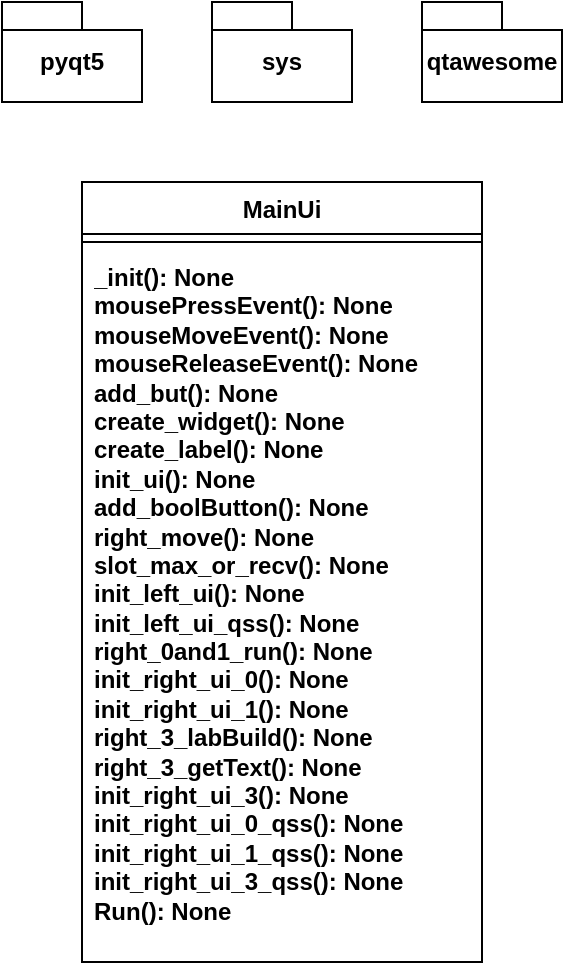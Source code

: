 <mxfile version="21.6.1" type="device">
  <diagram id="C5RBs43oDa-KdzZeNtuy" name="Page-1">
    <mxGraphModel dx="264" dy="749" grid="1" gridSize="10" guides="1" tooltips="1" connect="1" arrows="1" fold="1" page="1" pageScale="1" pageWidth="827" pageHeight="1169" math="0" shadow="0">
      <root>
        <mxCell id="WIyWlLk6GJQsqaUBKTNV-0" />
        <mxCell id="WIyWlLk6GJQsqaUBKTNV-1" parent="WIyWlLk6GJQsqaUBKTNV-0" />
        <mxCell id="nWjeHIqbqc6IEJR7IItn-0" value="pyqt5" style="shape=folder;fontStyle=1;spacingTop=10;tabWidth=40;tabHeight=14;tabPosition=left;html=1;whiteSpace=wrap;" vertex="1" parent="WIyWlLk6GJQsqaUBKTNV-1">
          <mxGeometry x="230" y="230" width="70" height="50" as="geometry" />
        </mxCell>
        <mxCell id="nWjeHIqbqc6IEJR7IItn-1" value="sys" style="shape=folder;fontStyle=1;spacingTop=10;tabWidth=40;tabHeight=14;tabPosition=left;html=1;whiteSpace=wrap;" vertex="1" parent="WIyWlLk6GJQsqaUBKTNV-1">
          <mxGeometry x="335" y="230" width="70" height="50" as="geometry" />
        </mxCell>
        <mxCell id="nWjeHIqbqc6IEJR7IItn-2" value="qtawesome" style="shape=folder;fontStyle=1;spacingTop=10;tabWidth=40;tabHeight=14;tabPosition=left;html=1;whiteSpace=wrap;" vertex="1" parent="WIyWlLk6GJQsqaUBKTNV-1">
          <mxGeometry x="440" y="230" width="70" height="50" as="geometry" />
        </mxCell>
        <mxCell id="nWjeHIqbqc6IEJR7IItn-3" value="MainUi" style="swimlane;fontStyle=1;align=center;verticalAlign=top;childLayout=stackLayout;horizontal=1;startSize=26;horizontalStack=0;resizeParent=1;resizeParentMax=0;resizeLast=0;collapsible=1;marginBottom=0;whiteSpace=wrap;html=1;" vertex="1" parent="WIyWlLk6GJQsqaUBKTNV-1">
          <mxGeometry x="270" y="320" width="200" height="390" as="geometry" />
        </mxCell>
        <mxCell id="nWjeHIqbqc6IEJR7IItn-5" value="" style="line;strokeWidth=1;fillColor=none;align=left;verticalAlign=middle;spacingTop=-1;spacingLeft=3;spacingRight=3;rotatable=0;labelPosition=right;points=[];portConstraint=eastwest;strokeColor=inherit;fontStyle=1" vertex="1" parent="nWjeHIqbqc6IEJR7IItn-3">
          <mxGeometry y="26" width="200" height="8" as="geometry" />
        </mxCell>
        <mxCell id="nWjeHIqbqc6IEJR7IItn-6" value="_init(): None&lt;br&gt;mousePressEvent(): None&lt;br&gt;mouseMoveEvent(): None&lt;br&gt;mouseReleaseEvent(): None&lt;br&gt;add_but(): None&lt;br&gt;create_widget(): None&lt;br&gt;create_label(): None&lt;br&gt;init_ui(): None&lt;br&gt;add_boolButton(): None&lt;br&gt;right_move(): None&lt;br&gt;slot_max_or_recv(): None&lt;br&gt;init_left_ui(): None&lt;br&gt;init_left_ui_qss(): None&lt;br&gt;right_0and1_run(): None&lt;br&gt;init_right_ui_0(): None&lt;br&gt;init_right_ui_1(): None&lt;br&gt;right_3_labBuild(): None&lt;br&gt;right_3_getText(): None&lt;br&gt;init_right_ui_3(): None&lt;br&gt;init_right_ui_0_qss(): None&lt;br&gt;init_right_ui_1_qss(): None&lt;br&gt;init_right_ui_3_qss(): None&lt;br&gt;Run(): None" style="text;strokeColor=none;fillColor=none;align=left;verticalAlign=top;spacingLeft=4;spacingRight=4;overflow=hidden;rotatable=0;points=[[0,0.5],[1,0.5]];portConstraint=eastwest;whiteSpace=wrap;html=1;fontStyle=1" vertex="1" parent="nWjeHIqbqc6IEJR7IItn-3">
          <mxGeometry y="34" width="200" height="356" as="geometry" />
        </mxCell>
      </root>
    </mxGraphModel>
  </diagram>
</mxfile>
